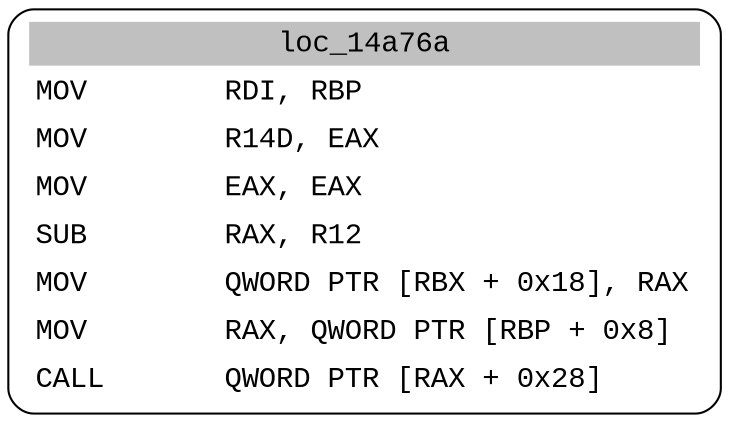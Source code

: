 digraph asm_graph {
1941 [
shape="Mrecord" fontname="Courier New"label =<<table border="0" cellborder="0" cellpadding="3"><tr><td align="center" colspan="2" bgcolor="grey">loc_14a76a</td></tr><tr><td align="left">MOV        RDI, RBP</td></tr><tr><td align="left">MOV        R14D, EAX</td></tr><tr><td align="left">MOV        EAX, EAX</td></tr><tr><td align="left">SUB        RAX, R12</td></tr><tr><td align="left">MOV        QWORD PTR [RBX + 0x18], RAX</td></tr><tr><td align="left">MOV        RAX, QWORD PTR [RBP + 0x8]</td></tr><tr><td align="left">CALL       QWORD PTR [RAX + 0x28]</td></tr></table>> ];
}